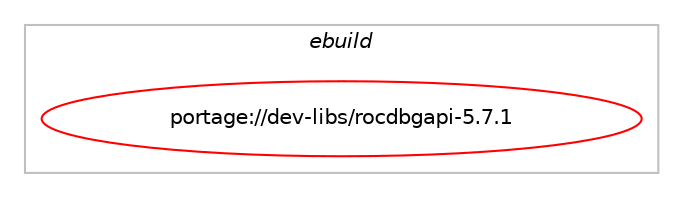digraph prolog {

# *************
# Graph options
# *************

newrank=true;
concentrate=true;
compound=true;
graph [rankdir=LR,fontname=Helvetica,fontsize=10,ranksep=1.5];#, ranksep=2.5, nodesep=0.2];
edge  [arrowhead=vee];
node  [fontname=Helvetica,fontsize=10];

# **********
# The ebuild
# **********

subgraph cluster_leftcol {
color=gray;
rank=same;
label=<<i>ebuild</i>>;
id [label="portage://dev-libs/rocdbgapi-5.7.1", color=red, width=4, href="../dev-libs/rocdbgapi-5.7.1.svg"];
}

# ****************
# The dependencies
# ****************

subgraph cluster_midcol {
color=gray;
label=<<i>dependencies</i>>;
subgraph cluster_compile {
fillcolor="#eeeeee";
style=filled;
label=<<i>compile</i>>;
# *** BEGIN UNKNOWN DEPENDENCY TYPE (TODO) ***
# id -> package_dependency(portage://dev-libs/rocdbgapi-5.7.1,install,no,dev-libs,rocm-comgr,none,[,,],[slot(0),subslot(5.7)],[])
# *** END UNKNOWN DEPENDENCY TYPE (TODO) ***

# *** BEGIN UNKNOWN DEPENDENCY TYPE (TODO) ***
# id -> package_dependency(portage://dev-libs/rocdbgapi-5.7.1,install,no,dev-libs,rocr-runtime,none,[,,],[slot(0),subslot(5.7)],[])
# *** END UNKNOWN DEPENDENCY TYPE (TODO) ***

}
subgraph cluster_compileandrun {
fillcolor="#eeeeee";
style=filled;
label=<<i>compile and run</i>>;
}
subgraph cluster_run {
fillcolor="#eeeeee";
style=filled;
label=<<i>run</i>>;
# *** BEGIN UNKNOWN DEPENDENCY TYPE (TODO) ***
# id -> package_dependency(portage://dev-libs/rocdbgapi-5.7.1,run,no,dev-libs,rocm-comgr,none,[,,],[slot(0),subslot(5.7)],[])
# *** END UNKNOWN DEPENDENCY TYPE (TODO) ***

# *** BEGIN UNKNOWN DEPENDENCY TYPE (TODO) ***
# id -> package_dependency(portage://dev-libs/rocdbgapi-5.7.1,run,no,dev-libs,rocr-runtime,none,[,,],[slot(0),subslot(5.7)],[])
# *** END UNKNOWN DEPENDENCY TYPE (TODO) ***

}
}

# **************
# The candidates
# **************

subgraph cluster_choices {
rank=same;
color=gray;
label=<<i>candidates</i>>;

}

}
